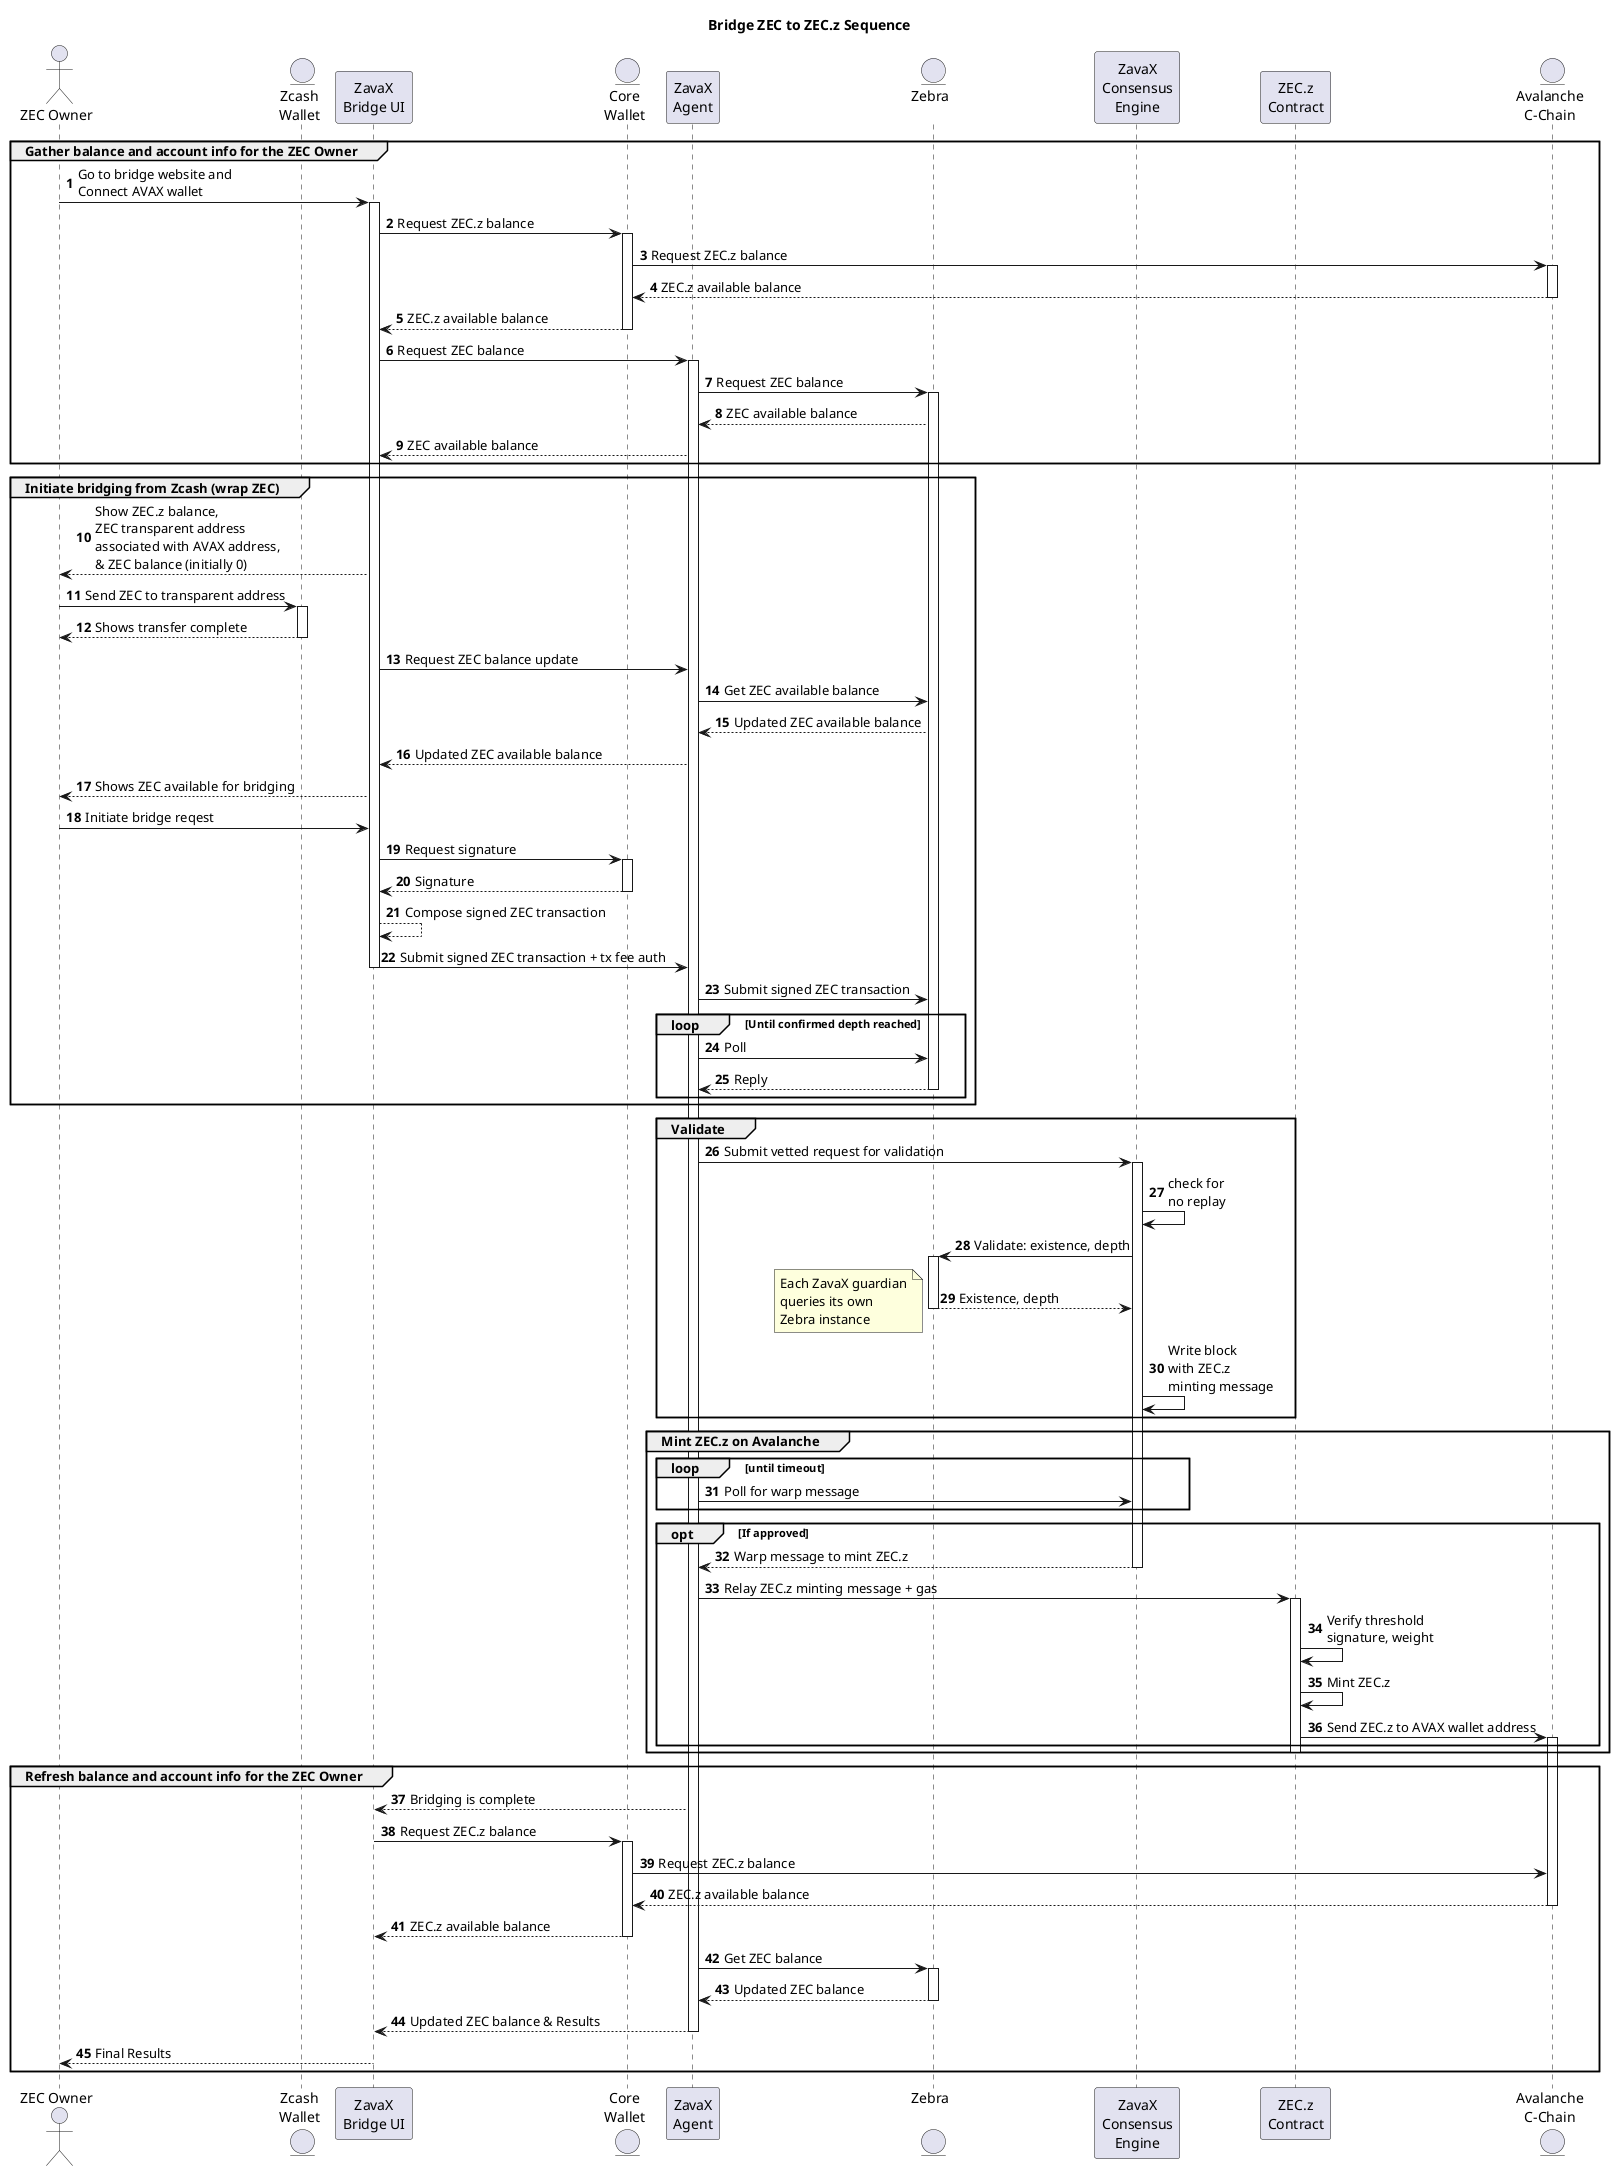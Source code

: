 @startuml

title Bridge ZEC to ZEC.z Sequence

actor "ZEC Owner" as ZH
entity "Zcash\nWallet" as YW
participant "ZavaX\nBridge UI" as UI
entity "Core\nWallet" as MC
participant "ZavaX\nAgent" as ZA 
entity "Zebra\n" as Z
participant "ZavaX\nConsensus\nEngine" as ZCE
participant "ZEC.z\nContract" as ZC
entity "Avalanche\nC-Chain" as CC 

autonumber
group Gather balance and account info for the ZEC Owner
    ZH -> UI ++: Go to bridge website and \nConnect AVAX wallet
    UI -> MC ++: Request ZEC.z balance
    MC -> CC ++: Request ZEC.z balance
    CC --> MC --: ZEC.z available balance
    MC --> UI --: ZEC.z available balance
    UI -> ZA ++: Request ZEC balance
    ZA -> Z ++: Request ZEC balance
    Z --> ZA : ZEC available balance
    ZA --> UI : ZEC available balance
end

group Initiate bridging from Zcash (wrap ZEC)
    UI --> ZH : Show ZEC.z balance,\nZEC transparent address\nassociated with AVAX address,\n& ZEC balance (initially 0)
    ZH -> YW ++: Send ZEC to transparent address
    YW --> ZH --: Shows transfer complete
    UI -> ZA : Request ZEC balance update
    ZA -> Z : Get ZEC available balance
    Z --> ZA : Updated ZEC available balance
    ZA --> UI : Updated ZEC available balance
    UI --> ZH : Shows ZEC available for bridging
    ZH -> UI : Initiate bridge reqest
    UI -> MC ++: Request signature
    MC --> UI --: Signature
    UI --> UI : Compose signed ZEC transaction
    UI -> ZA --: Submit signed ZEC transaction + tx fee auth
    ZA -> Z : Submit signed ZEC transaction
    loop Until confirmed depth reached
        ZA -> Z : Poll
        Z --> ZA --: Reply
    end 
end


group Validate
    ZA -> ZCE ++: Submit vetted request for validation
    ZCE -> ZCE : check for\nno replay
    ZCE -> Z ++: Validate: existence, depth
    Z --> ZCE --: Existence, depth
    note left: Each ZavaX guardian\nqueries its own\nZebra instance
    ZCE -> ZCE : Write block\nwith ZEC.z\nminting message
end 

group Mint ZEC.z on Avalanche
    loop until timeout
        ZA -> ZCE : Poll for warp message
    end

    opt If approved
        ZCE --> ZA : Warp message to mint ZEC.z
        deactivate ZCE
        ZA -> ZC ++: Relay ZEC.z minting message + gas
        ZC -> ZC : Verify threshold\nsignature, weight
        ZC -> ZC : Mint ZEC.z
        ZC -> CC ++: Send ZEC.z to AVAX wallet address 
    end 
    deactivate ZC
end 

group Refresh balance and account info for the ZEC Owner
    ZA --> UI : Bridging is complete
    UI -> MC ++: Request ZEC.z balance
    MC -> CC : Request ZEC.z balance
    CC --> MC --: ZEC.z available balance
    MC --> UI --: ZEC.z available balance
    ZA -> Z ++: Get ZEC balance
    Z --> ZA --: Updated ZEC balance
    ZA --> UI --: Updated ZEC balance & Results
    UI --> ZH --: Final Results 
end
@enduml
